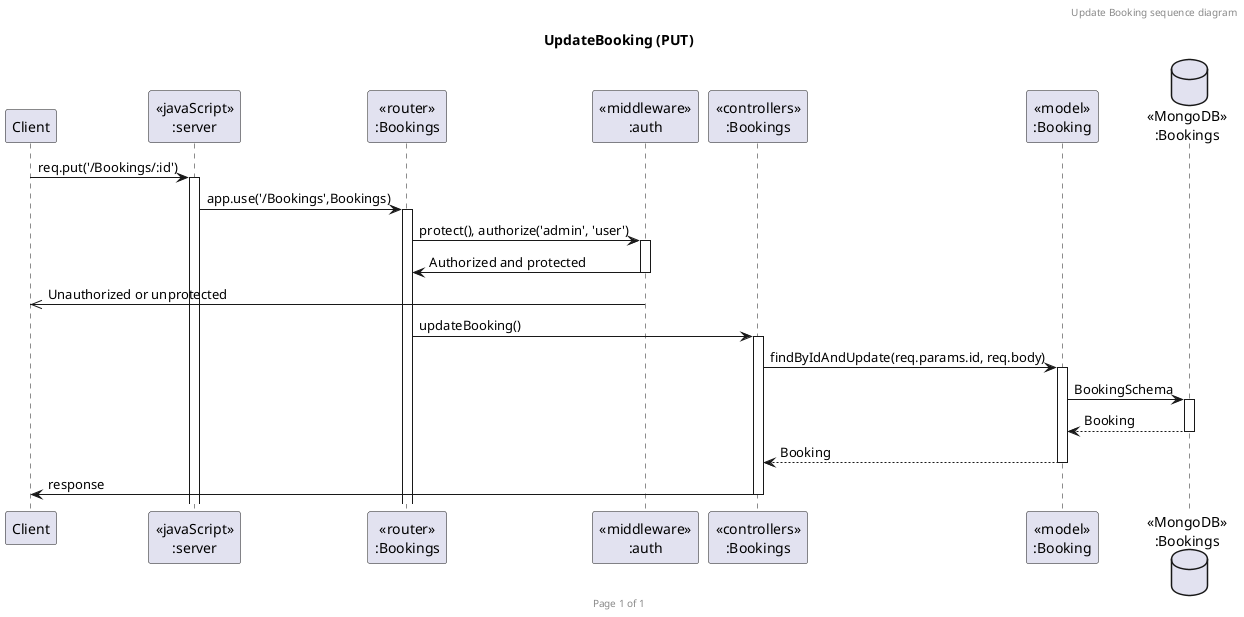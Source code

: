 @startuml UpdateBooking (PUT)

header Update Booking sequence diagram
footer Page %page% of %lastpage%
title "UpdateBooking (PUT)"

participant "Client" as client
participant "<<javaScript>>\n:server" as server
participant "<<router>>\n:Bookings" as routerBookings
participant "<<middleware>>\n:auth" as middlewareAuth
participant "<<controllers>>\n:Bookings" as controllersBookings
participant "<<model>>\n:Booking" as modelBooking
database "<<MongoDB>>\n:Bookings" as BookingsDatabase

client->server ++:req.put('/Bookings/:id')
server->routerBookings ++:app.use('/Bookings',Bookings)
routerBookings->middlewareAuth ++: protect(), authorize('admin', 'user')
middlewareAuth->routerBookings --: Authorized and protected
middlewareAuth ->> client --: Unauthorized or unprotected
routerBookings -> controllersBookings ++:updateBooking()
controllersBookings->modelBooking ++:findByIdAndUpdate(req.params.id, req.body)
modelBooking ->BookingsDatabase ++: BookingSchema
BookingsDatabase --> modelBooking --: Booking
controllersBookings <-- modelBooking --:Booking
controllersBookings->client --:response

@enduml
